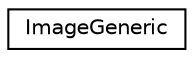 digraph "Graphical Class Hierarchy"
{
  edge [fontname="Helvetica",fontsize="10",labelfontname="Helvetica",labelfontsize="10"];
  node [fontname="Helvetica",fontsize="10",shape=record];
  rankdir="LR";
  Node0 [label="ImageGeneric",height=0.2,width=0.4,color="black", fillcolor="white", style="filled",URL="$classImageGeneric.html"];
}
